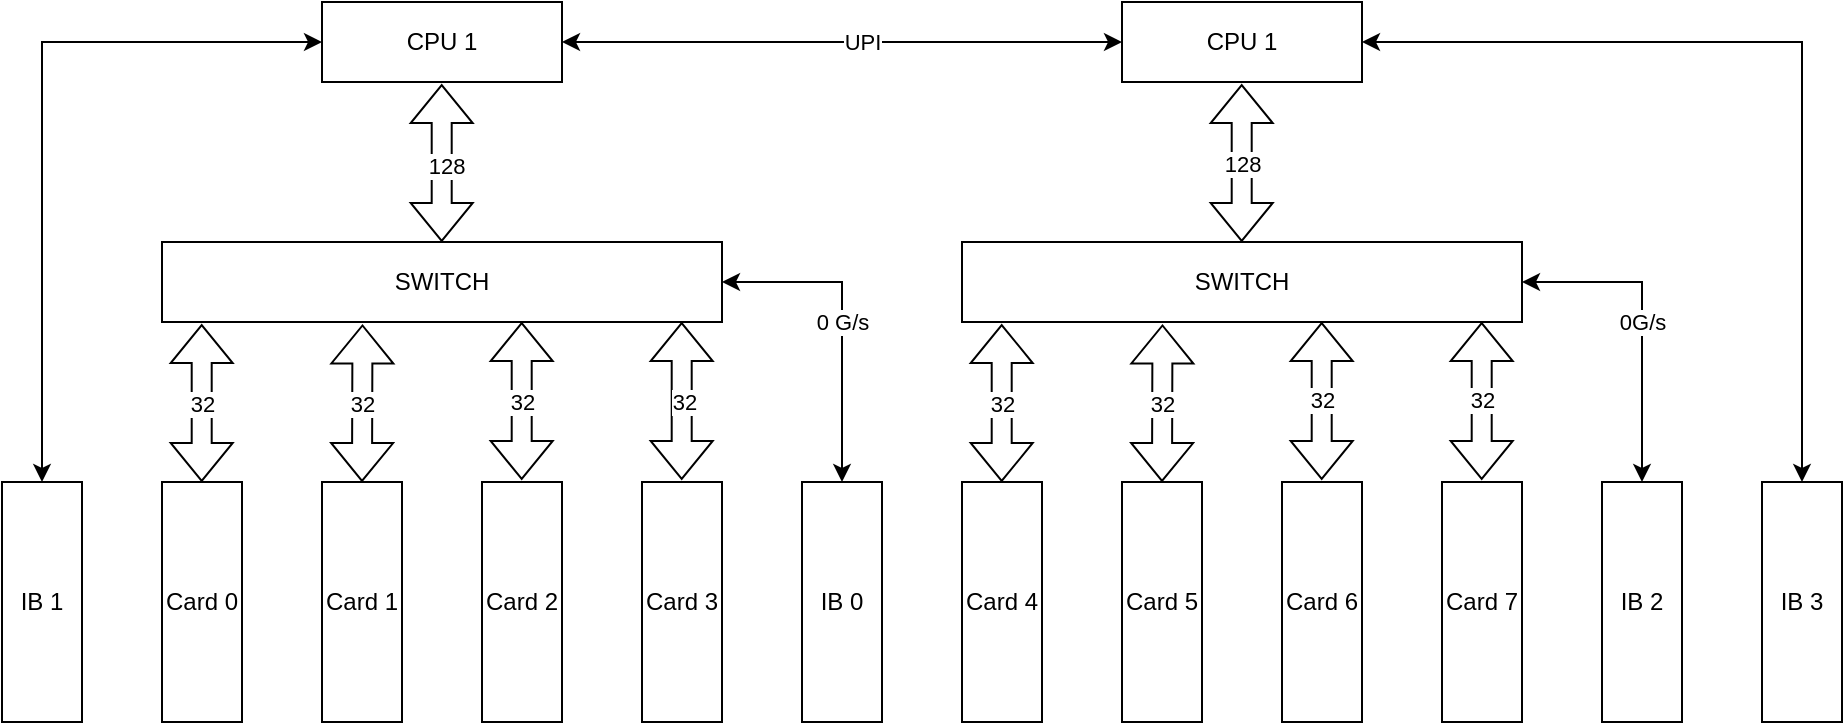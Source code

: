 <mxfile version="21.3.6" type="github">
  <diagram name="Page-1" id="Hgpimgx89BJatcFQB_Yt">
    <mxGraphModel dx="2074" dy="1156" grid="1" gridSize="10" guides="1" tooltips="1" connect="1" arrows="1" fold="1" page="1" pageScale="1" pageWidth="850" pageHeight="1100" math="0" shadow="0">
      <root>
        <mxCell id="0" />
        <mxCell id="1" parent="0" />
        <mxCell id="fglvx-hI19NojniJqgfs-25" value="CPU 1" style="rounded=0;whiteSpace=wrap;html=1;" vertex="1" parent="1">
          <mxGeometry x="200" y="120" width="120" height="40" as="geometry" />
        </mxCell>
        <mxCell id="fglvx-hI19NojniJqgfs-26" value="SWITCH" style="rounded=0;whiteSpace=wrap;html=1;" vertex="1" parent="1">
          <mxGeometry x="120" y="240" width="280" height="40" as="geometry" />
        </mxCell>
        <mxCell id="fglvx-hI19NojniJqgfs-27" value="Card 0" style="rounded=0;whiteSpace=wrap;html=1;" vertex="1" parent="1">
          <mxGeometry x="120" y="360" width="40" height="120" as="geometry" />
        </mxCell>
        <mxCell id="fglvx-hI19NojniJqgfs-28" value="Card 1" style="rounded=0;whiteSpace=wrap;html=1;" vertex="1" parent="1">
          <mxGeometry x="200" y="360" width="40" height="120" as="geometry" />
        </mxCell>
        <mxCell id="fglvx-hI19NojniJqgfs-29" value="Card 2" style="rounded=0;whiteSpace=wrap;html=1;" vertex="1" parent="1">
          <mxGeometry x="280" y="360" width="40" height="120" as="geometry" />
        </mxCell>
        <mxCell id="fglvx-hI19NojniJqgfs-30" value="Card 3" style="rounded=0;whiteSpace=wrap;html=1;" vertex="1" parent="1">
          <mxGeometry x="360" y="360" width="40" height="120" as="geometry" />
        </mxCell>
        <mxCell id="fglvx-hI19NojniJqgfs-31" value="32" style="shape=flexArrow;endArrow=classic;startArrow=classic;html=1;rounded=0;entryX=0.358;entryY=1.031;entryDx=0;entryDy=0;entryPerimeter=0;exitX=0.5;exitY=0;exitDx=0;exitDy=0;" edge="1" parent="1" source="fglvx-hI19NojniJqgfs-28" target="fglvx-hI19NojniJqgfs-26">
          <mxGeometry x="-0.01" width="100" height="100" relative="1" as="geometry">
            <mxPoint x="450" y="630" as="sourcePoint" />
            <mxPoint x="550" y="530" as="targetPoint" />
            <mxPoint as="offset" />
          </mxGeometry>
        </mxCell>
        <mxCell id="fglvx-hI19NojniJqgfs-32" value="" style="shape=flexArrow;endArrow=classic;startArrow=classic;html=1;rounded=0;entryX=0.358;entryY=1.031;entryDx=0;entryDy=0;entryPerimeter=0;exitX=0.5;exitY=0;exitDx=0;exitDy=0;" edge="1" parent="1">
          <mxGeometry width="100" height="100" relative="1" as="geometry">
            <mxPoint x="379.85" y="359" as="sourcePoint" />
            <mxPoint x="379.85" y="280" as="targetPoint" />
          </mxGeometry>
        </mxCell>
        <mxCell id="fglvx-hI19NojniJqgfs-33" value="32" style="edgeLabel;html=1;align=center;verticalAlign=middle;resizable=0;points=[];" vertex="1" connectable="0" parent="fglvx-hI19NojniJqgfs-32">
          <mxGeometry x="-0.008" y="-1" relative="1" as="geometry">
            <mxPoint as="offset" />
          </mxGeometry>
        </mxCell>
        <mxCell id="fglvx-hI19NojniJqgfs-34" value="32" style="shape=flexArrow;endArrow=classic;startArrow=classic;html=1;rounded=0;entryX=0.358;entryY=1.031;entryDx=0;entryDy=0;entryPerimeter=0;exitX=0.5;exitY=0;exitDx=0;exitDy=0;" edge="1" parent="1">
          <mxGeometry width="100" height="100" relative="1" as="geometry">
            <mxPoint x="299.85" y="359" as="sourcePoint" />
            <mxPoint x="299.85" y="280" as="targetPoint" />
          </mxGeometry>
        </mxCell>
        <mxCell id="fglvx-hI19NojniJqgfs-35" value="" style="shape=flexArrow;endArrow=classic;startArrow=classic;html=1;rounded=0;entryX=0.358;entryY=1.031;entryDx=0;entryDy=0;entryPerimeter=0;exitX=0.5;exitY=0;exitDx=0;exitDy=0;" edge="1" parent="1">
          <mxGeometry width="100" height="100" relative="1" as="geometry">
            <mxPoint x="139.85" y="360" as="sourcePoint" />
            <mxPoint x="139.85" y="281" as="targetPoint" />
          </mxGeometry>
        </mxCell>
        <mxCell id="fglvx-hI19NojniJqgfs-36" value="32" style="edgeLabel;html=1;align=center;verticalAlign=middle;resizable=0;points=[];" vertex="1" connectable="0" parent="fglvx-hI19NojniJqgfs-35">
          <mxGeometry x="-0.014" relative="1" as="geometry">
            <mxPoint as="offset" />
          </mxGeometry>
        </mxCell>
        <mxCell id="fglvx-hI19NojniJqgfs-37" value="" style="shape=flexArrow;endArrow=classic;startArrow=classic;html=1;rounded=0;entryX=0.358;entryY=1.031;entryDx=0;entryDy=0;entryPerimeter=0;exitX=0.5;exitY=0;exitDx=0;exitDy=0;" edge="1" parent="1">
          <mxGeometry width="100" height="100" relative="1" as="geometry">
            <mxPoint x="259.85" y="240" as="sourcePoint" />
            <mxPoint x="259.85" y="161" as="targetPoint" />
          </mxGeometry>
        </mxCell>
        <mxCell id="fglvx-hI19NojniJqgfs-59" value="128" style="edgeLabel;html=1;align=center;verticalAlign=middle;resizable=0;points=[];" vertex="1" connectable="0" parent="fglvx-hI19NojniJqgfs-37">
          <mxGeometry x="-0.038" y="-2" relative="1" as="geometry">
            <mxPoint as="offset" />
          </mxGeometry>
        </mxCell>
        <mxCell id="fglvx-hI19NojniJqgfs-38" value="IB 0" style="rounded=0;whiteSpace=wrap;html=1;" vertex="1" parent="1">
          <mxGeometry x="440" y="360" width="40" height="120" as="geometry" />
        </mxCell>
        <mxCell id="fglvx-hI19NojniJqgfs-39" value="0 G/s" style="endArrow=classic;startArrow=classic;html=1;rounded=0;entryX=0.5;entryY=0;entryDx=0;entryDy=0;exitX=1;exitY=0.5;exitDx=0;exitDy=0;" edge="1" parent="1" source="fglvx-hI19NojniJqgfs-26" target="fglvx-hI19NojniJqgfs-38">
          <mxGeometry width="50" height="50" relative="1" as="geometry">
            <mxPoint x="280" y="350" as="sourcePoint" />
            <mxPoint x="330" y="300" as="targetPoint" />
            <Array as="points">
              <mxPoint x="460" y="260" />
            </Array>
          </mxGeometry>
        </mxCell>
        <mxCell id="fglvx-hI19NojniJqgfs-40" value="CPU 1" style="rounded=0;whiteSpace=wrap;html=1;" vertex="1" parent="1">
          <mxGeometry x="600" y="120" width="120" height="40" as="geometry" />
        </mxCell>
        <mxCell id="fglvx-hI19NojniJqgfs-41" value="SWITCH" style="rounded=0;whiteSpace=wrap;html=1;" vertex="1" parent="1">
          <mxGeometry x="520" y="240" width="280" height="40" as="geometry" />
        </mxCell>
        <mxCell id="fglvx-hI19NojniJqgfs-42" value="Card 4" style="rounded=0;whiteSpace=wrap;html=1;" vertex="1" parent="1">
          <mxGeometry x="520" y="360" width="40" height="120" as="geometry" />
        </mxCell>
        <mxCell id="fglvx-hI19NojniJqgfs-43" value="Card 5" style="rounded=0;whiteSpace=wrap;html=1;" vertex="1" parent="1">
          <mxGeometry x="600" y="360" width="40" height="120" as="geometry" />
        </mxCell>
        <mxCell id="fglvx-hI19NojniJqgfs-44" value="Card 6" style="rounded=0;whiteSpace=wrap;html=1;" vertex="1" parent="1">
          <mxGeometry x="680" y="360" width="40" height="120" as="geometry" />
        </mxCell>
        <mxCell id="fglvx-hI19NojniJqgfs-45" value="Card 7" style="rounded=0;whiteSpace=wrap;html=1;" vertex="1" parent="1">
          <mxGeometry x="760" y="360" width="40" height="120" as="geometry" />
        </mxCell>
        <mxCell id="fglvx-hI19NojniJqgfs-46" value="32" style="shape=flexArrow;endArrow=classic;startArrow=classic;html=1;rounded=0;entryX=0.358;entryY=1.031;entryDx=0;entryDy=0;entryPerimeter=0;exitX=0.5;exitY=0;exitDx=0;exitDy=0;" edge="1" parent="1" source="fglvx-hI19NojniJqgfs-43" target="fglvx-hI19NojniJqgfs-41">
          <mxGeometry width="100" height="100" relative="1" as="geometry">
            <mxPoint x="850" y="630" as="sourcePoint" />
            <mxPoint x="950" y="530" as="targetPoint" />
          </mxGeometry>
        </mxCell>
        <mxCell id="fglvx-hI19NojniJqgfs-47" value="32" style="shape=flexArrow;endArrow=classic;startArrow=classic;html=1;rounded=0;entryX=0.358;entryY=1.031;entryDx=0;entryDy=0;entryPerimeter=0;exitX=0.5;exitY=0;exitDx=0;exitDy=0;" edge="1" parent="1">
          <mxGeometry x="0.013" width="100" height="100" relative="1" as="geometry">
            <mxPoint x="779.85" y="359" as="sourcePoint" />
            <mxPoint x="779.85" y="280" as="targetPoint" />
            <mxPoint as="offset" />
          </mxGeometry>
        </mxCell>
        <mxCell id="fglvx-hI19NojniJqgfs-48" value="32" style="shape=flexArrow;endArrow=classic;startArrow=classic;html=1;rounded=0;entryX=0.358;entryY=1.031;entryDx=0;entryDy=0;entryPerimeter=0;exitX=0.5;exitY=0;exitDx=0;exitDy=0;" edge="1" parent="1">
          <mxGeometry x="0.013" width="100" height="100" relative="1" as="geometry">
            <mxPoint x="699.85" y="359" as="sourcePoint" />
            <mxPoint x="699.85" y="280" as="targetPoint" />
            <mxPoint as="offset" />
          </mxGeometry>
        </mxCell>
        <mxCell id="fglvx-hI19NojniJqgfs-49" value="32" style="shape=flexArrow;endArrow=classic;startArrow=classic;html=1;rounded=0;entryX=0.358;entryY=1.031;entryDx=0;entryDy=0;entryPerimeter=0;exitX=0.5;exitY=0;exitDx=0;exitDy=0;" edge="1" parent="1">
          <mxGeometry width="100" height="100" relative="1" as="geometry">
            <mxPoint x="539.85" y="360" as="sourcePoint" />
            <mxPoint x="539.85" y="281" as="targetPoint" />
          </mxGeometry>
        </mxCell>
        <mxCell id="fglvx-hI19NojniJqgfs-50" value="128" style="shape=flexArrow;endArrow=classic;startArrow=classic;html=1;rounded=0;entryX=0.358;entryY=1.031;entryDx=0;entryDy=0;entryPerimeter=0;exitX=0.5;exitY=0;exitDx=0;exitDy=0;" edge="1" parent="1">
          <mxGeometry width="100" height="100" relative="1" as="geometry">
            <mxPoint x="659.85" y="240" as="sourcePoint" />
            <mxPoint x="659.85" y="161" as="targetPoint" />
          </mxGeometry>
        </mxCell>
        <mxCell id="fglvx-hI19NojniJqgfs-51" value="IB 2" style="rounded=0;whiteSpace=wrap;html=1;" vertex="1" parent="1">
          <mxGeometry x="840" y="360" width="40" height="120" as="geometry" />
        </mxCell>
        <mxCell id="fglvx-hI19NojniJqgfs-52" value="0G/s" style="endArrow=classic;startArrow=classic;html=1;rounded=0;entryX=0.5;entryY=0;entryDx=0;entryDy=0;exitX=1;exitY=0.5;exitDx=0;exitDy=0;" edge="1" parent="1" source="fglvx-hI19NojniJqgfs-41" target="fglvx-hI19NojniJqgfs-51">
          <mxGeometry width="50" height="50" relative="1" as="geometry">
            <mxPoint x="680" y="350" as="sourcePoint" />
            <mxPoint x="730" y="300" as="targetPoint" />
            <Array as="points">
              <mxPoint x="860" y="260" />
            </Array>
          </mxGeometry>
        </mxCell>
        <mxCell id="fglvx-hI19NojniJqgfs-53" value="IB 1" style="rounded=0;whiteSpace=wrap;html=1;" vertex="1" parent="1">
          <mxGeometry x="40" y="360" width="40" height="120" as="geometry" />
        </mxCell>
        <mxCell id="fglvx-hI19NojniJqgfs-54" value="" style="endArrow=classic;startArrow=classic;html=1;rounded=0;entryX=0.5;entryY=0;entryDx=0;entryDy=0;exitX=0;exitY=0.5;exitDx=0;exitDy=0;" edge="1" parent="1" source="fglvx-hI19NojniJqgfs-25" target="fglvx-hI19NojniJqgfs-53">
          <mxGeometry width="50" height="50" relative="1" as="geometry">
            <mxPoint x="410" y="270" as="sourcePoint" />
            <mxPoint x="470" y="370" as="targetPoint" />
            <Array as="points">
              <mxPoint x="60" y="140" />
            </Array>
          </mxGeometry>
        </mxCell>
        <mxCell id="fglvx-hI19NojniJqgfs-55" value="" style="endArrow=classic;startArrow=classic;html=1;rounded=0;entryX=0;entryY=0.5;entryDx=0;entryDy=0;exitX=1;exitY=0.5;exitDx=0;exitDy=0;" edge="1" parent="1" source="fglvx-hI19NojniJqgfs-25" target="fglvx-hI19NojniJqgfs-40">
          <mxGeometry width="50" height="50" relative="1" as="geometry">
            <mxPoint x="480" y="280" as="sourcePoint" />
            <mxPoint x="530" y="230" as="targetPoint" />
          </mxGeometry>
        </mxCell>
        <mxCell id="fglvx-hI19NojniJqgfs-56" value="UPI" style="edgeLabel;html=1;align=center;verticalAlign=middle;resizable=0;points=[];" vertex="1" connectable="0" parent="fglvx-hI19NojniJqgfs-55">
          <mxGeometry x="0.071" relative="1" as="geometry">
            <mxPoint as="offset" />
          </mxGeometry>
        </mxCell>
        <mxCell id="fglvx-hI19NojniJqgfs-57" value="" style="endArrow=classic;startArrow=classic;html=1;rounded=0;entryX=1;entryY=0.5;entryDx=0;entryDy=0;exitX=0.5;exitY=0;exitDx=0;exitDy=0;" edge="1" parent="1" source="fglvx-hI19NojniJqgfs-58" target="fglvx-hI19NojniJqgfs-40">
          <mxGeometry width="50" height="50" relative="1" as="geometry">
            <mxPoint x="480" y="280" as="sourcePoint" />
            <mxPoint x="530" y="230" as="targetPoint" />
            <Array as="points">
              <mxPoint x="940" y="140" />
            </Array>
          </mxGeometry>
        </mxCell>
        <mxCell id="fglvx-hI19NojniJqgfs-58" value="IB 3" style="rounded=0;whiteSpace=wrap;html=1;" vertex="1" parent="1">
          <mxGeometry x="920" y="360" width="40" height="120" as="geometry" />
        </mxCell>
      </root>
    </mxGraphModel>
  </diagram>
</mxfile>
